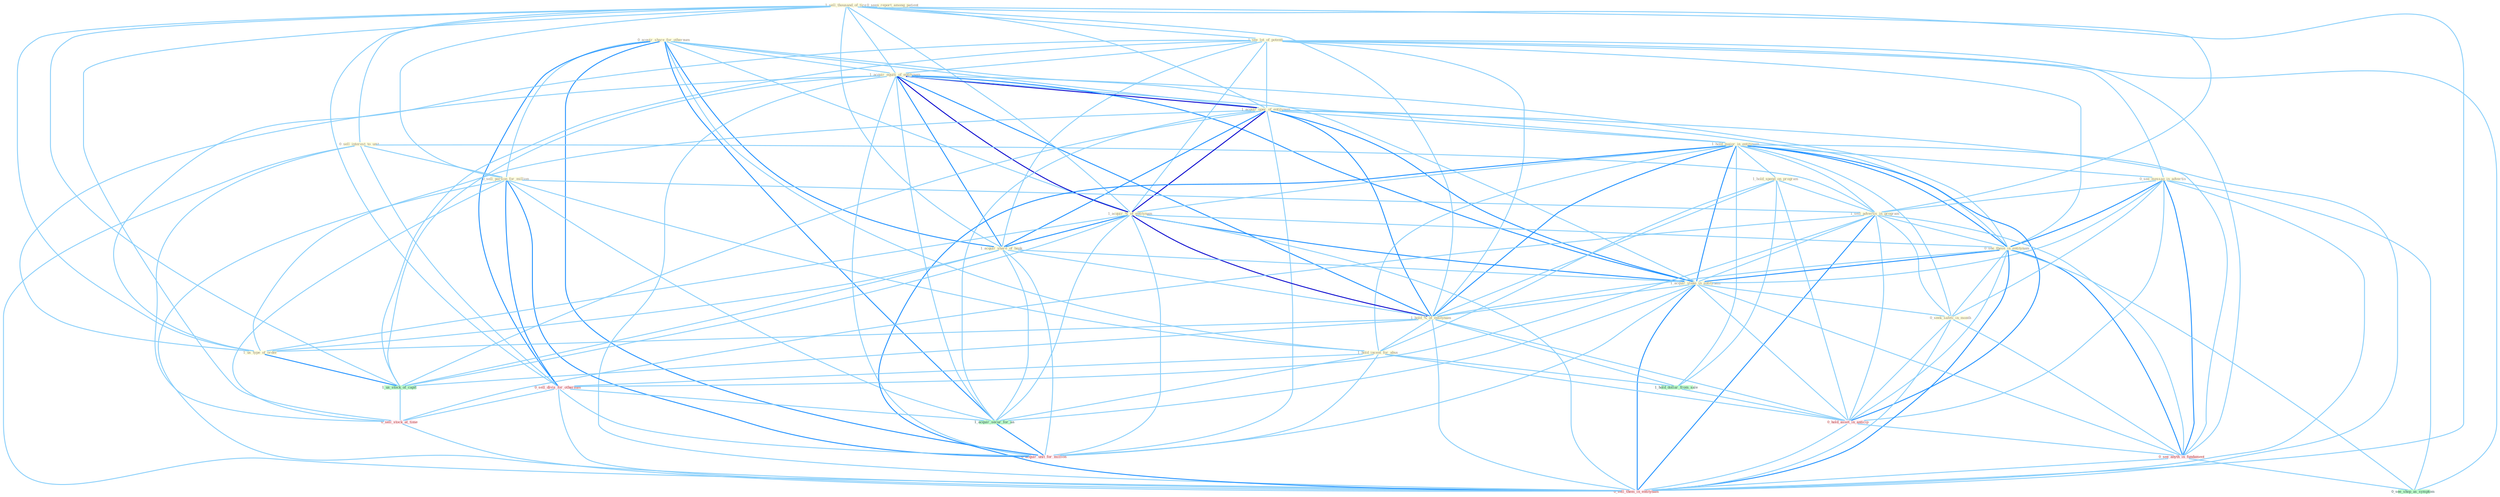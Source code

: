Graph G{ 
    node
    [shape=polygon,style=filled,width=.5,height=.06,color="#BDFCC9",fixedsize=true,fontsize=4,
    fontcolor="#2f4f4f"];
    {node
    [color="#ffffe0", fontcolor="#8b7d6b"] "0_acquir_share_for_othernum " "1_sell_thousand_of_tire " "1_see_lot_of_potenti " "0_seen_report_among_patient " "1_acquir_equiti_of_entitynam " "0_sell_interest_to_unit " "1_acquir_oper_of_entitynam " "0_sell_portion_for_million " "1_hold_major_in_entitynam " "1_acquir_%_of_entitynam " "1_hold_spend_on_program " "0_see_messag_in_advertis " "1_sell_advertis_in_program " "0_see_these_in_entitynam " "1_acquir_share_of_bank " "1_acquir_stake_in_entitynam " "1_hold_%_of_entitynam " "0_seek_safeti_in_month " "1_us_type_of_order " "1_hold_incent_for_abus "}
{node [color="#fff0f5", fontcolor="#b22222"] "0_sell_divis_for_othernum " "0_hold_asset_in_anticip " "0_sell_stock_at_time " "0_see_anyth_in_fundament " "0_acquir_unit_for_million " "0_sell_them_in_entitynam "}
edge [color="#B0E2FF"];

	"0_acquir_share_for_othernum " -- "1_acquir_equiti_of_entitynam " [w="1", color="#87cefa" ];
	"0_acquir_share_for_othernum " -- "1_acquir_oper_of_entitynam " [w="1", color="#87cefa" ];
	"0_acquir_share_for_othernum " -- "0_sell_portion_for_million " [w="1", color="#87cefa" ];
	"0_acquir_share_for_othernum " -- "1_acquir_%_of_entitynam " [w="1", color="#87cefa" ];
	"0_acquir_share_for_othernum " -- "1_acquir_share_of_bank " [w="2", color="#1e90ff" , len=0.8];
	"0_acquir_share_for_othernum " -- "1_acquir_stake_in_entitynam " [w="1", color="#87cefa" ];
	"0_acquir_share_for_othernum " -- "1_hold_incent_for_abus " [w="1", color="#87cefa" ];
	"0_acquir_share_for_othernum " -- "0_sell_divis_for_othernum " [w="2", color="#1e90ff" , len=0.8];
	"0_acquir_share_for_othernum " -- "1_acquir_secur_for_an " [w="2", color="#1e90ff" , len=0.8];
	"0_acquir_share_for_othernum " -- "0_acquir_unit_for_million " [w="2", color="#1e90ff" , len=0.8];
	"1_sell_thousand_of_tire " -- "1_see_lot_of_potenti " [w="1", color="#87cefa" ];
	"1_sell_thousand_of_tire " -- "1_acquir_equiti_of_entitynam " [w="1", color="#87cefa" ];
	"1_sell_thousand_of_tire " -- "0_sell_interest_to_unit " [w="1", color="#87cefa" ];
	"1_sell_thousand_of_tire " -- "1_acquir_oper_of_entitynam " [w="1", color="#87cefa" ];
	"1_sell_thousand_of_tire " -- "0_sell_portion_for_million " [w="1", color="#87cefa" ];
	"1_sell_thousand_of_tire " -- "1_acquir_%_of_entitynam " [w="1", color="#87cefa" ];
	"1_sell_thousand_of_tire " -- "1_sell_advertis_in_program " [w="1", color="#87cefa" ];
	"1_sell_thousand_of_tire " -- "1_acquir_share_of_bank " [w="1", color="#87cefa" ];
	"1_sell_thousand_of_tire " -- "1_hold_%_of_entitynam " [w="1", color="#87cefa" ];
	"1_sell_thousand_of_tire " -- "1_us_type_of_order " [w="1", color="#87cefa" ];
	"1_sell_thousand_of_tire " -- "0_sell_divis_for_othernum " [w="1", color="#87cefa" ];
	"1_sell_thousand_of_tire " -- "1_us_stock_of_capit " [w="1", color="#87cefa" ];
	"1_sell_thousand_of_tire " -- "0_sell_stock_at_time " [w="1", color="#87cefa" ];
	"1_sell_thousand_of_tire " -- "0_sell_them_in_entitynam " [w="1", color="#87cefa" ];
	"1_see_lot_of_potenti " -- "1_acquir_equiti_of_entitynam " [w="1", color="#87cefa" ];
	"1_see_lot_of_potenti " -- "1_acquir_oper_of_entitynam " [w="1", color="#87cefa" ];
	"1_see_lot_of_potenti " -- "1_acquir_%_of_entitynam " [w="1", color="#87cefa" ];
	"1_see_lot_of_potenti " -- "0_see_messag_in_advertis " [w="1", color="#87cefa" ];
	"1_see_lot_of_potenti " -- "0_see_these_in_entitynam " [w="1", color="#87cefa" ];
	"1_see_lot_of_potenti " -- "1_acquir_share_of_bank " [w="1", color="#87cefa" ];
	"1_see_lot_of_potenti " -- "1_hold_%_of_entitynam " [w="1", color="#87cefa" ];
	"1_see_lot_of_potenti " -- "1_us_type_of_order " [w="1", color="#87cefa" ];
	"1_see_lot_of_potenti " -- "1_us_stock_of_capit " [w="1", color="#87cefa" ];
	"1_see_lot_of_potenti " -- "0_see_anyth_in_fundament " [w="1", color="#87cefa" ];
	"1_see_lot_of_potenti " -- "0_see_shop_as_symptom " [w="1", color="#87cefa" ];
	"1_acquir_equiti_of_entitynam " -- "1_acquir_oper_of_entitynam " [w="3", color="#0000cd" , len=0.6];
	"1_acquir_equiti_of_entitynam " -- "1_hold_major_in_entitynam " [w="1", color="#87cefa" ];
	"1_acquir_equiti_of_entitynam " -- "1_acquir_%_of_entitynam " [w="3", color="#0000cd" , len=0.6];
	"1_acquir_equiti_of_entitynam " -- "0_see_these_in_entitynam " [w="1", color="#87cefa" ];
	"1_acquir_equiti_of_entitynam " -- "1_acquir_share_of_bank " [w="2", color="#1e90ff" , len=0.8];
	"1_acquir_equiti_of_entitynam " -- "1_acquir_stake_in_entitynam " [w="2", color="#1e90ff" , len=0.8];
	"1_acquir_equiti_of_entitynam " -- "1_hold_%_of_entitynam " [w="2", color="#1e90ff" , len=0.8];
	"1_acquir_equiti_of_entitynam " -- "1_us_type_of_order " [w="1", color="#87cefa" ];
	"1_acquir_equiti_of_entitynam " -- "1_acquir_secur_for_an " [w="1", color="#87cefa" ];
	"1_acquir_equiti_of_entitynam " -- "1_us_stock_of_capit " [w="1", color="#87cefa" ];
	"1_acquir_equiti_of_entitynam " -- "0_acquir_unit_for_million " [w="1", color="#87cefa" ];
	"1_acquir_equiti_of_entitynam " -- "0_sell_them_in_entitynam " [w="1", color="#87cefa" ];
	"0_sell_interest_to_unit " -- "0_sell_portion_for_million " [w="1", color="#87cefa" ];
	"0_sell_interest_to_unit " -- "1_sell_advertis_in_program " [w="1", color="#87cefa" ];
	"0_sell_interest_to_unit " -- "0_sell_divis_for_othernum " [w="1", color="#87cefa" ];
	"0_sell_interest_to_unit " -- "0_sell_stock_at_time " [w="1", color="#87cefa" ];
	"0_sell_interest_to_unit " -- "0_sell_them_in_entitynam " [w="1", color="#87cefa" ];
	"1_acquir_oper_of_entitynam " -- "1_hold_major_in_entitynam " [w="1", color="#87cefa" ];
	"1_acquir_oper_of_entitynam " -- "1_acquir_%_of_entitynam " [w="3", color="#0000cd" , len=0.6];
	"1_acquir_oper_of_entitynam " -- "0_see_these_in_entitynam " [w="1", color="#87cefa" ];
	"1_acquir_oper_of_entitynam " -- "1_acquir_share_of_bank " [w="2", color="#1e90ff" , len=0.8];
	"1_acquir_oper_of_entitynam " -- "1_acquir_stake_in_entitynam " [w="2", color="#1e90ff" , len=0.8];
	"1_acquir_oper_of_entitynam " -- "1_hold_%_of_entitynam " [w="2", color="#1e90ff" , len=0.8];
	"1_acquir_oper_of_entitynam " -- "1_us_type_of_order " [w="1", color="#87cefa" ];
	"1_acquir_oper_of_entitynam " -- "1_acquir_secur_for_an " [w="1", color="#87cefa" ];
	"1_acquir_oper_of_entitynam " -- "1_us_stock_of_capit " [w="1", color="#87cefa" ];
	"1_acquir_oper_of_entitynam " -- "0_acquir_unit_for_million " [w="1", color="#87cefa" ];
	"1_acquir_oper_of_entitynam " -- "0_sell_them_in_entitynam " [w="1", color="#87cefa" ];
	"0_sell_portion_for_million " -- "1_sell_advertis_in_program " [w="1", color="#87cefa" ];
	"0_sell_portion_for_million " -- "1_hold_incent_for_abus " [w="1", color="#87cefa" ];
	"0_sell_portion_for_million " -- "0_sell_divis_for_othernum " [w="2", color="#1e90ff" , len=0.8];
	"0_sell_portion_for_million " -- "1_acquir_secur_for_an " [w="1", color="#87cefa" ];
	"0_sell_portion_for_million " -- "0_sell_stock_at_time " [w="1", color="#87cefa" ];
	"0_sell_portion_for_million " -- "0_acquir_unit_for_million " [w="2", color="#1e90ff" , len=0.8];
	"0_sell_portion_for_million " -- "0_sell_them_in_entitynam " [w="1", color="#87cefa" ];
	"1_hold_major_in_entitynam " -- "1_acquir_%_of_entitynam " [w="1", color="#87cefa" ];
	"1_hold_major_in_entitynam " -- "1_hold_spend_on_program " [w="1", color="#87cefa" ];
	"1_hold_major_in_entitynam " -- "0_see_messag_in_advertis " [w="1", color="#87cefa" ];
	"1_hold_major_in_entitynam " -- "1_sell_advertis_in_program " [w="1", color="#87cefa" ];
	"1_hold_major_in_entitynam " -- "0_see_these_in_entitynam " [w="2", color="#1e90ff" , len=0.8];
	"1_hold_major_in_entitynam " -- "1_acquir_stake_in_entitynam " [w="2", color="#1e90ff" , len=0.8];
	"1_hold_major_in_entitynam " -- "1_hold_%_of_entitynam " [w="2", color="#1e90ff" , len=0.8];
	"1_hold_major_in_entitynam " -- "0_seek_safeti_in_month " [w="1", color="#87cefa" ];
	"1_hold_major_in_entitynam " -- "1_hold_incent_for_abus " [w="1", color="#87cefa" ];
	"1_hold_major_in_entitynam " -- "1_hold_dollar_from_sale " [w="1", color="#87cefa" ];
	"1_hold_major_in_entitynam " -- "0_hold_asset_in_anticip " [w="2", color="#1e90ff" , len=0.8];
	"1_hold_major_in_entitynam " -- "0_see_anyth_in_fundament " [w="1", color="#87cefa" ];
	"1_hold_major_in_entitynam " -- "0_sell_them_in_entitynam " [w="2", color="#1e90ff" , len=0.8];
	"1_acquir_%_of_entitynam " -- "0_see_these_in_entitynam " [w="1", color="#87cefa" ];
	"1_acquir_%_of_entitynam " -- "1_acquir_share_of_bank " [w="2", color="#1e90ff" , len=0.8];
	"1_acquir_%_of_entitynam " -- "1_acquir_stake_in_entitynam " [w="2", color="#1e90ff" , len=0.8];
	"1_acquir_%_of_entitynam " -- "1_hold_%_of_entitynam " [w="3", color="#0000cd" , len=0.6];
	"1_acquir_%_of_entitynam " -- "1_us_type_of_order " [w="1", color="#87cefa" ];
	"1_acquir_%_of_entitynam " -- "1_acquir_secur_for_an " [w="1", color="#87cefa" ];
	"1_acquir_%_of_entitynam " -- "1_us_stock_of_capit " [w="1", color="#87cefa" ];
	"1_acquir_%_of_entitynam " -- "0_acquir_unit_for_million " [w="1", color="#87cefa" ];
	"1_acquir_%_of_entitynam " -- "0_sell_them_in_entitynam " [w="1", color="#87cefa" ];
	"1_hold_spend_on_program " -- "1_sell_advertis_in_program " [w="1", color="#87cefa" ];
	"1_hold_spend_on_program " -- "1_hold_%_of_entitynam " [w="1", color="#87cefa" ];
	"1_hold_spend_on_program " -- "1_hold_incent_for_abus " [w="1", color="#87cefa" ];
	"1_hold_spend_on_program " -- "1_hold_dollar_from_sale " [w="1", color="#87cefa" ];
	"1_hold_spend_on_program " -- "0_hold_asset_in_anticip " [w="1", color="#87cefa" ];
	"0_see_messag_in_advertis " -- "1_sell_advertis_in_program " [w="1", color="#87cefa" ];
	"0_see_messag_in_advertis " -- "0_see_these_in_entitynam " [w="2", color="#1e90ff" , len=0.8];
	"0_see_messag_in_advertis " -- "1_acquir_stake_in_entitynam " [w="1", color="#87cefa" ];
	"0_see_messag_in_advertis " -- "0_seek_safeti_in_month " [w="1", color="#87cefa" ];
	"0_see_messag_in_advertis " -- "0_hold_asset_in_anticip " [w="1", color="#87cefa" ];
	"0_see_messag_in_advertis " -- "0_see_anyth_in_fundament " [w="2", color="#1e90ff" , len=0.8];
	"0_see_messag_in_advertis " -- "0_see_shop_as_symptom " [w="1", color="#87cefa" ];
	"0_see_messag_in_advertis " -- "0_sell_them_in_entitynam " [w="1", color="#87cefa" ];
	"1_sell_advertis_in_program " -- "0_see_these_in_entitynam " [w="1", color="#87cefa" ];
	"1_sell_advertis_in_program " -- "1_acquir_stake_in_entitynam " [w="1", color="#87cefa" ];
	"1_sell_advertis_in_program " -- "0_seek_safeti_in_month " [w="1", color="#87cefa" ];
	"1_sell_advertis_in_program " -- "0_sell_divis_for_othernum " [w="1", color="#87cefa" ];
	"1_sell_advertis_in_program " -- "0_hold_asset_in_anticip " [w="1", color="#87cefa" ];
	"1_sell_advertis_in_program " -- "0_sell_stock_at_time " [w="1", color="#87cefa" ];
	"1_sell_advertis_in_program " -- "0_see_anyth_in_fundament " [w="1", color="#87cefa" ];
	"1_sell_advertis_in_program " -- "0_sell_them_in_entitynam " [w="2", color="#1e90ff" , len=0.8];
	"0_see_these_in_entitynam " -- "1_acquir_stake_in_entitynam " [w="2", color="#1e90ff" , len=0.8];
	"0_see_these_in_entitynam " -- "1_hold_%_of_entitynam " [w="1", color="#87cefa" ];
	"0_see_these_in_entitynam " -- "0_seek_safeti_in_month " [w="1", color="#87cefa" ];
	"0_see_these_in_entitynam " -- "0_hold_asset_in_anticip " [w="1", color="#87cefa" ];
	"0_see_these_in_entitynam " -- "0_see_anyth_in_fundament " [w="2", color="#1e90ff" , len=0.8];
	"0_see_these_in_entitynam " -- "0_see_shop_as_symptom " [w="1", color="#87cefa" ];
	"0_see_these_in_entitynam " -- "0_sell_them_in_entitynam " [w="2", color="#1e90ff" , len=0.8];
	"1_acquir_share_of_bank " -- "1_acquir_stake_in_entitynam " [w="1", color="#87cefa" ];
	"1_acquir_share_of_bank " -- "1_hold_%_of_entitynam " [w="1", color="#87cefa" ];
	"1_acquir_share_of_bank " -- "1_us_type_of_order " [w="1", color="#87cefa" ];
	"1_acquir_share_of_bank " -- "1_acquir_secur_for_an " [w="1", color="#87cefa" ];
	"1_acquir_share_of_bank " -- "1_us_stock_of_capit " [w="1", color="#87cefa" ];
	"1_acquir_share_of_bank " -- "0_acquir_unit_for_million " [w="1", color="#87cefa" ];
	"1_acquir_stake_in_entitynam " -- "1_hold_%_of_entitynam " [w="1", color="#87cefa" ];
	"1_acquir_stake_in_entitynam " -- "0_seek_safeti_in_month " [w="1", color="#87cefa" ];
	"1_acquir_stake_in_entitynam " -- "1_acquir_secur_for_an " [w="1", color="#87cefa" ];
	"1_acquir_stake_in_entitynam " -- "0_hold_asset_in_anticip " [w="1", color="#87cefa" ];
	"1_acquir_stake_in_entitynam " -- "0_see_anyth_in_fundament " [w="1", color="#87cefa" ];
	"1_acquir_stake_in_entitynam " -- "0_acquir_unit_for_million " [w="1", color="#87cefa" ];
	"1_acquir_stake_in_entitynam " -- "0_sell_them_in_entitynam " [w="2", color="#1e90ff" , len=0.8];
	"1_hold_%_of_entitynam " -- "1_us_type_of_order " [w="1", color="#87cefa" ];
	"1_hold_%_of_entitynam " -- "1_hold_incent_for_abus " [w="1", color="#87cefa" ];
	"1_hold_%_of_entitynam " -- "1_us_stock_of_capit " [w="1", color="#87cefa" ];
	"1_hold_%_of_entitynam " -- "1_hold_dollar_from_sale " [w="1", color="#87cefa" ];
	"1_hold_%_of_entitynam " -- "0_hold_asset_in_anticip " [w="1", color="#87cefa" ];
	"1_hold_%_of_entitynam " -- "0_sell_them_in_entitynam " [w="1", color="#87cefa" ];
	"0_seek_safeti_in_month " -- "0_hold_asset_in_anticip " [w="1", color="#87cefa" ];
	"0_seek_safeti_in_month " -- "0_see_anyth_in_fundament " [w="1", color="#87cefa" ];
	"0_seek_safeti_in_month " -- "0_sell_them_in_entitynam " [w="1", color="#87cefa" ];
	"1_us_type_of_order " -- "1_us_stock_of_capit " [w="2", color="#1e90ff" , len=0.8];
	"1_hold_incent_for_abus " -- "0_sell_divis_for_othernum " [w="1", color="#87cefa" ];
	"1_hold_incent_for_abus " -- "1_acquir_secur_for_an " [w="1", color="#87cefa" ];
	"1_hold_incent_for_abus " -- "1_hold_dollar_from_sale " [w="1", color="#87cefa" ];
	"1_hold_incent_for_abus " -- "0_hold_asset_in_anticip " [w="1", color="#87cefa" ];
	"1_hold_incent_for_abus " -- "0_acquir_unit_for_million " [w="1", color="#87cefa" ];
	"0_sell_divis_for_othernum " -- "1_acquir_secur_for_an " [w="1", color="#87cefa" ];
	"0_sell_divis_for_othernum " -- "0_sell_stock_at_time " [w="1", color="#87cefa" ];
	"0_sell_divis_for_othernum " -- "0_acquir_unit_for_million " [w="1", color="#87cefa" ];
	"0_sell_divis_for_othernum " -- "0_sell_them_in_entitynam " [w="1", color="#87cefa" ];
	"1_acquir_secur_for_an " -- "0_acquir_unit_for_million " [w="2", color="#1e90ff" , len=0.8];
	"1_us_stock_of_capit " -- "0_sell_stock_at_time " [w="1", color="#87cefa" ];
	"1_hold_dollar_from_sale " -- "0_hold_asset_in_anticip " [w="1", color="#87cefa" ];
	"0_hold_asset_in_anticip " -- "0_see_anyth_in_fundament " [w="1", color="#87cefa" ];
	"0_hold_asset_in_anticip " -- "0_sell_them_in_entitynam " [w="1", color="#87cefa" ];
	"0_sell_stock_at_time " -- "0_sell_them_in_entitynam " [w="1", color="#87cefa" ];
	"0_see_anyth_in_fundament " -- "0_see_shop_as_symptom " [w="1", color="#87cefa" ];
	"0_see_anyth_in_fundament " -- "0_sell_them_in_entitynam " [w="1", color="#87cefa" ];
}